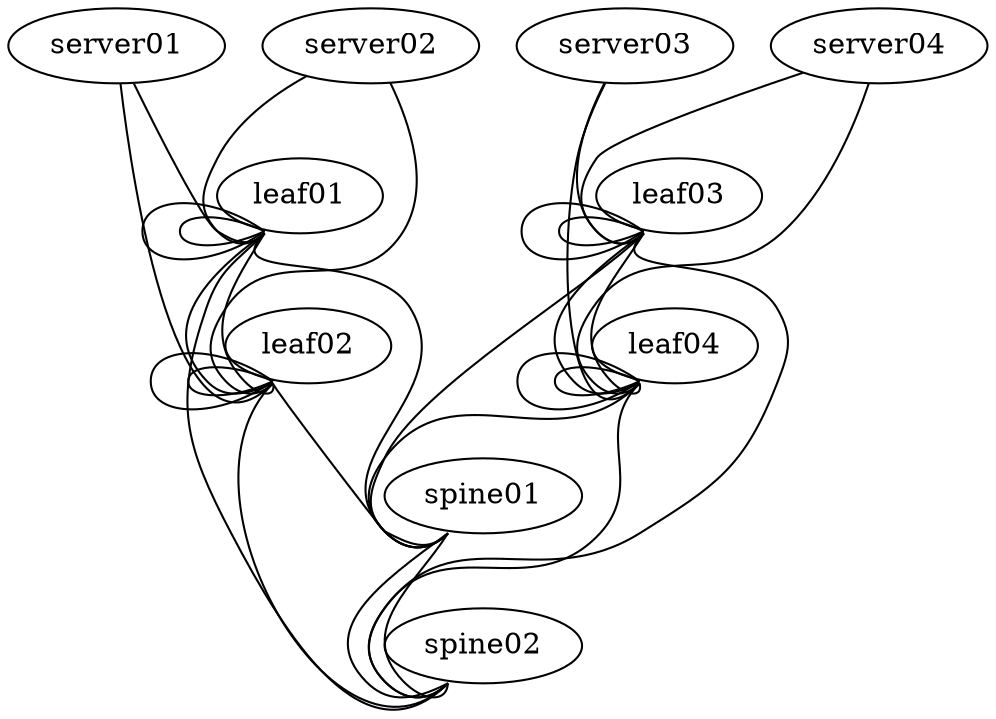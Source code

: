 graph G {
    "leaf01":"swp51" -- "spine01":"swp1";
    "leaf02":"swp51" -- "spine01":"swp2";
    "leaf03":"swp51" -- "spine01":"swp3";
    "leaf04":"swp51" -- "spine01":"swp4";
    "leaf01":"swp52" -- "spine02":"swp1";
    "leaf02":"swp52" -- "spine02":"swp2";
    "leaf03":"swp52" -- "spine02":"swp3";
    "leaf04":"swp52" -- "spine02":"swp4";

    "leaf01":"swp49" -- "leaf02":"swp49";
    "leaf01":"swp50" -- "leaf02":"swp50";
    "leaf03":"swp49" -- "leaf04":"swp49";
    "leaf03":"swp50" -- "leaf04":"swp50";

    "spine01":"swp31" -- "spine02":"swp31";
    "spine01":"swp32" -- "spine02":"swp32";

    "server01":"eth1" -- "leaf01":"swp1";
    "server01":"eth2" -- "leaf02":"swp1";
    "server02":"eth1" -- "leaf01":"swp2";
    "server02":"eth2" -- "leaf02":"swp2";
    "server03":"eth1" -- "leaf03":"swp1";
    "server03":"eth2" -- "leaf04":"swp1";
    "server04":"eth1" -- "leaf03":"swp2";
    "server04":"eth2" -- "leaf04":"swp2";

    "leaf01":"swp45" -- "leaf01":"swp46";
    "leaf01":"swp47" -- "leaf01":"swp48";
    "leaf02":"swp45" -- "leaf02":"swp46";
    "leaf02":"swp47" -- "leaf02":"swp48";
    "leaf03":"swp45" -- "leaf03":"swp46";
    "leaf03":"swp47" -- "leaf03":"swp48";
    "leaf04":"swp45" -- "leaf04":"swp46";
    "leaf04":"swp47" -- "leaf04":"swp48";
}
